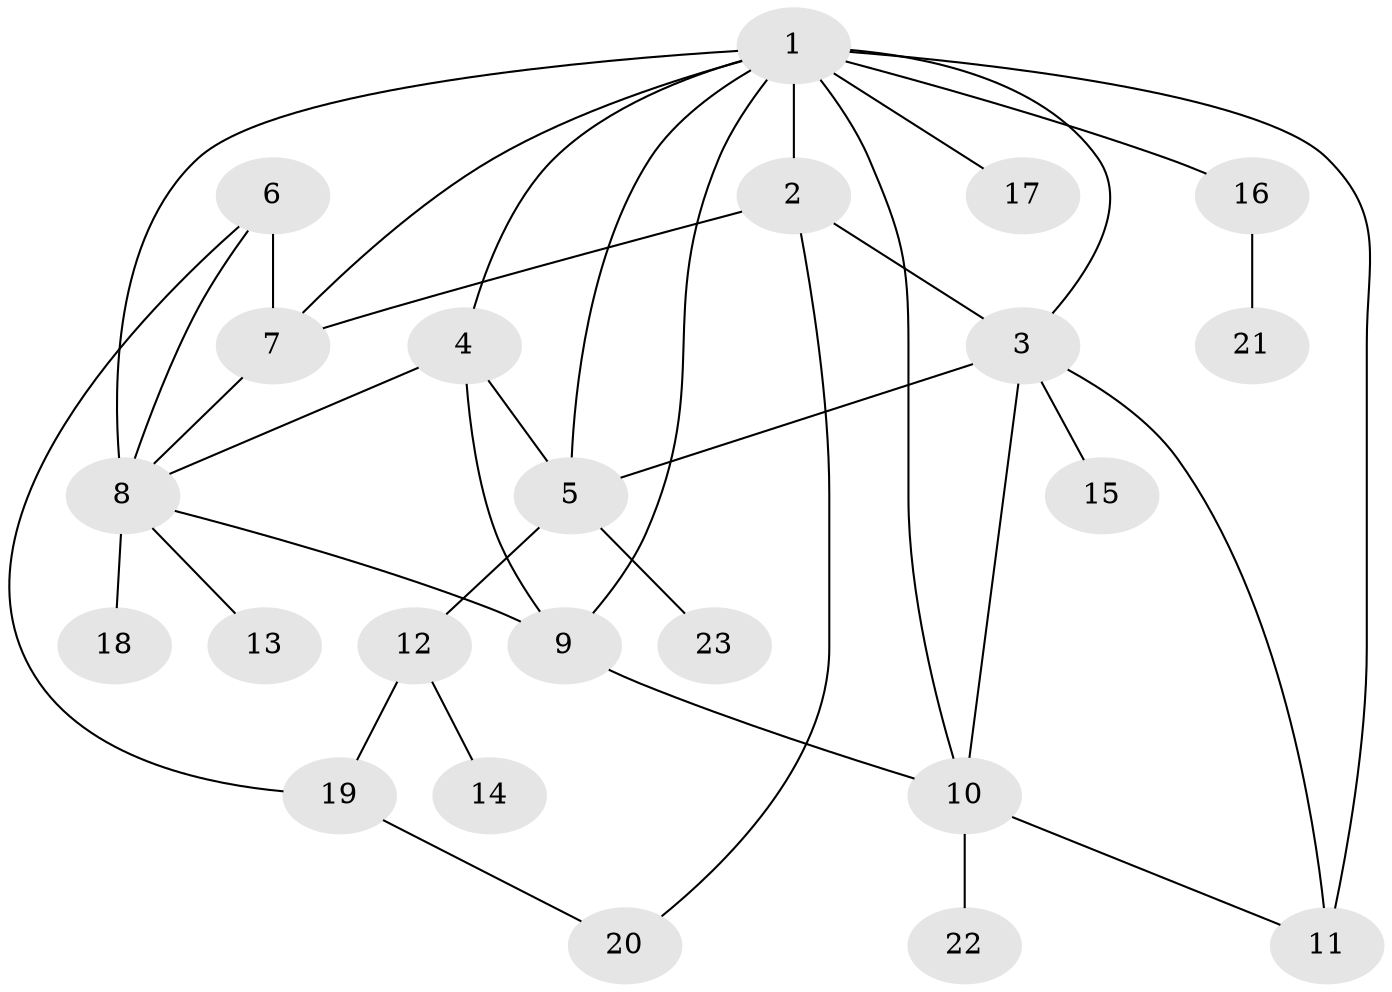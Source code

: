 // original degree distribution, {3: 0.08450704225352113, 5: 0.056338028169014086, 9: 0.014084507042253521, 11: 0.028169014084507043, 4: 0.056338028169014086, 8: 0.028169014084507043, 2: 0.16901408450704225, 10: 0.014084507042253521, 1: 0.5492957746478874}
// Generated by graph-tools (version 1.1) at 2025/52/03/04/25 22:52:40]
// undirected, 23 vertices, 37 edges
graph export_dot {
  node [color=gray90,style=filled];
  1;
  2;
  3;
  4;
  5;
  6;
  7;
  8;
  9;
  10;
  11;
  12;
  13;
  14;
  15;
  16;
  17;
  18;
  19;
  20;
  21;
  22;
  23;
  1 -- 2 [weight=1.0];
  1 -- 3 [weight=1.0];
  1 -- 4 [weight=1.0];
  1 -- 5 [weight=1.0];
  1 -- 7 [weight=2.0];
  1 -- 8 [weight=1.0];
  1 -- 9 [weight=1.0];
  1 -- 10 [weight=1.0];
  1 -- 11 [weight=2.0];
  1 -- 16 [weight=1.0];
  1 -- 17 [weight=1.0];
  2 -- 3 [weight=1.0];
  2 -- 7 [weight=1.0];
  2 -- 20 [weight=1.0];
  3 -- 5 [weight=3.0];
  3 -- 10 [weight=1.0];
  3 -- 11 [weight=1.0];
  3 -- 15 [weight=1.0];
  4 -- 5 [weight=1.0];
  4 -- 8 [weight=1.0];
  4 -- 9 [weight=1.0];
  5 -- 12 [weight=1.0];
  5 -- 23 [weight=1.0];
  6 -- 7 [weight=5.0];
  6 -- 8 [weight=1.0];
  6 -- 19 [weight=1.0];
  7 -- 8 [weight=1.0];
  8 -- 9 [weight=1.0];
  8 -- 13 [weight=1.0];
  8 -- 18 [weight=4.0];
  9 -- 10 [weight=1.0];
  10 -- 11 [weight=1.0];
  10 -- 22 [weight=1.0];
  12 -- 14 [weight=1.0];
  12 -- 19 [weight=1.0];
  16 -- 21 [weight=1.0];
  19 -- 20 [weight=1.0];
}
